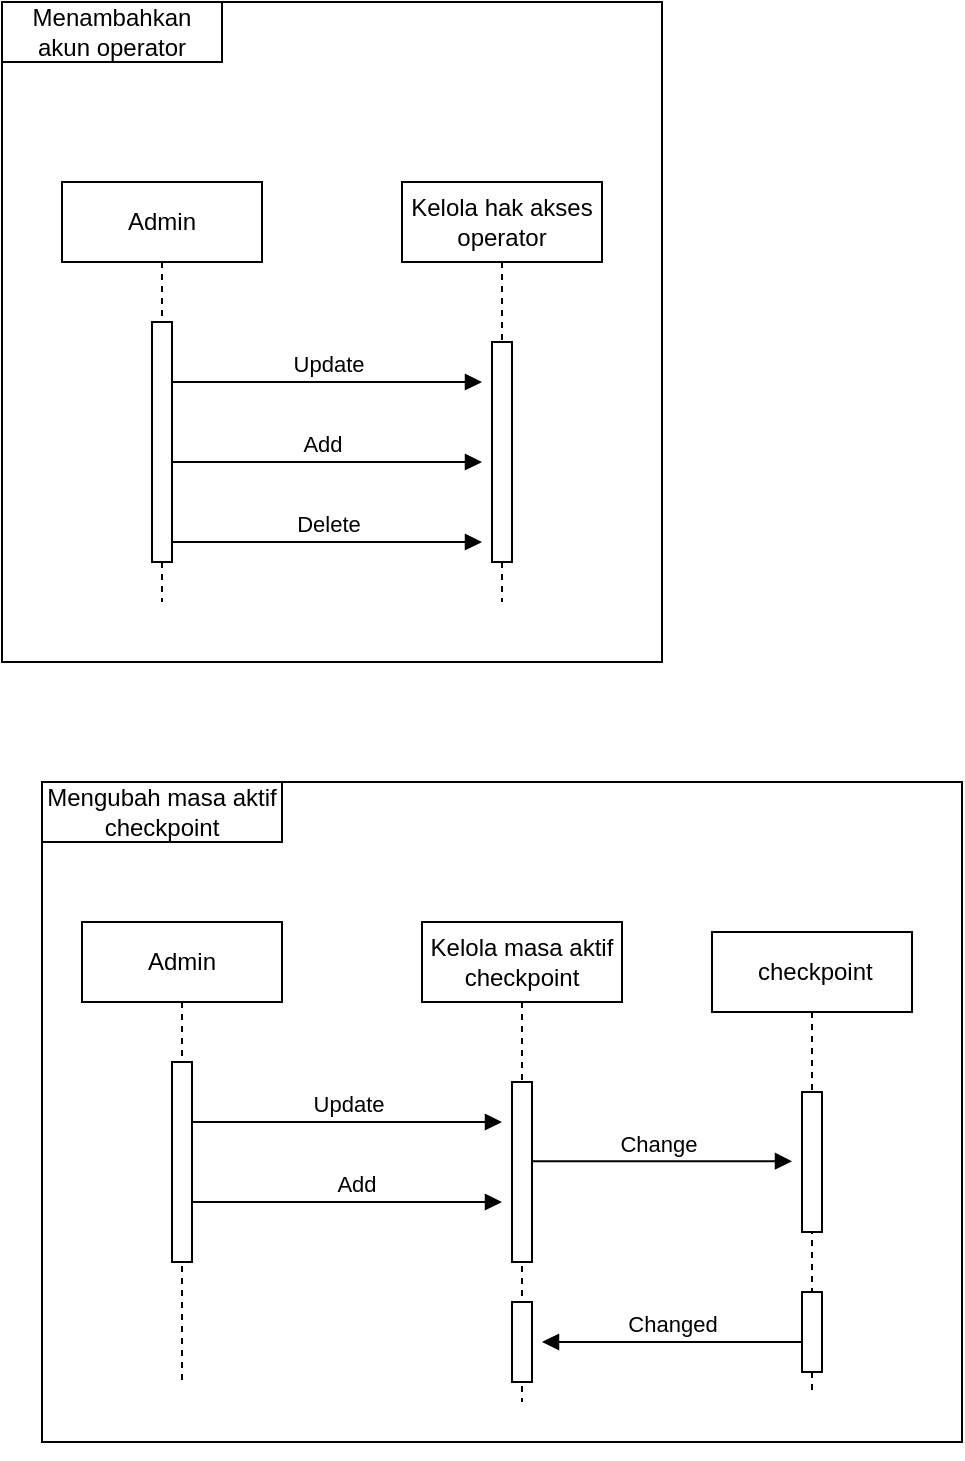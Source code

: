 <mxfile version="22.1.16" type="github">
  <diagram name="Page-1" id="2YBvvXClWsGukQMizWep">
    <mxGraphModel dx="993" dy="574" grid="1" gridSize="10" guides="1" tooltips="1" connect="1" arrows="1" fold="1" page="1" pageScale="1" pageWidth="850" pageHeight="1100" math="0" shadow="0">
      <root>
        <mxCell id="0" />
        <mxCell id="1" parent="0" />
        <mxCell id="aM9ryv3xv72pqoxQDRHE-1" value="Admin" style="shape=umlLifeline;perimeter=lifelinePerimeter;whiteSpace=wrap;html=1;container=0;dropTarget=0;collapsible=0;recursiveResize=0;outlineConnect=0;portConstraint=eastwest;newEdgeStyle={&quot;edgeStyle&quot;:&quot;elbowEdgeStyle&quot;,&quot;elbow&quot;:&quot;vertical&quot;,&quot;curved&quot;:0,&quot;rounded&quot;:0};" parent="1" vertex="1">
          <mxGeometry x="50" y="100" width="100" height="210" as="geometry" />
        </mxCell>
        <mxCell id="aM9ryv3xv72pqoxQDRHE-2" value="" style="html=1;points=[];perimeter=orthogonalPerimeter;outlineConnect=0;targetShapes=umlLifeline;portConstraint=eastwest;newEdgeStyle={&quot;edgeStyle&quot;:&quot;elbowEdgeStyle&quot;,&quot;elbow&quot;:&quot;vertical&quot;,&quot;curved&quot;:0,&quot;rounded&quot;:0};" parent="aM9ryv3xv72pqoxQDRHE-1" vertex="1">
          <mxGeometry x="45" y="70" width="10" height="120" as="geometry" />
        </mxCell>
        <mxCell id="aM9ryv3xv72pqoxQDRHE-5" value="Kelola hak akses operator" style="shape=umlLifeline;perimeter=lifelinePerimeter;whiteSpace=wrap;html=1;container=0;dropTarget=0;collapsible=0;recursiveResize=0;outlineConnect=0;portConstraint=eastwest;newEdgeStyle={&quot;edgeStyle&quot;:&quot;elbowEdgeStyle&quot;,&quot;elbow&quot;:&quot;vertical&quot;,&quot;curved&quot;:0,&quot;rounded&quot;:0};" parent="1" vertex="1">
          <mxGeometry x="220" y="100" width="100" height="210" as="geometry" />
        </mxCell>
        <mxCell id="aM9ryv3xv72pqoxQDRHE-6" value="" style="html=1;points=[];perimeter=orthogonalPerimeter;outlineConnect=0;targetShapes=umlLifeline;portConstraint=eastwest;newEdgeStyle={&quot;edgeStyle&quot;:&quot;elbowEdgeStyle&quot;,&quot;elbow&quot;:&quot;vertical&quot;,&quot;curved&quot;:0,&quot;rounded&quot;:0};" parent="aM9ryv3xv72pqoxQDRHE-5" vertex="1">
          <mxGeometry x="45" y="80" width="10" height="110" as="geometry" />
        </mxCell>
        <mxCell id="aM9ryv3xv72pqoxQDRHE-7" value="Update" style="html=1;verticalAlign=bottom;endArrow=block;edgeStyle=elbowEdgeStyle;elbow=vertical;curved=0;rounded=0;" parent="1" source="aM9ryv3xv72pqoxQDRHE-2" edge="1">
          <mxGeometry relative="1" as="geometry">
            <mxPoint x="-35" y="210" as="sourcePoint" />
            <Array as="points">
              <mxPoint x="130" y="200" />
            </Array>
            <mxPoint x="260" y="200" as="targetPoint" />
          </mxGeometry>
        </mxCell>
        <mxCell id="aM9ryv3xv72pqoxQDRHE-9" value="Add" style="html=1;verticalAlign=bottom;endArrow=block;edgeStyle=elbowEdgeStyle;elbow=vertical;curved=0;rounded=0;" parent="1" edge="1">
          <mxGeometry x="0.108" relative="1" as="geometry">
            <mxPoint x="105" y="264.44" as="sourcePoint" />
            <Array as="points">
              <mxPoint x="190" y="240" />
            </Array>
            <mxPoint x="260" y="240" as="targetPoint" />
            <mxPoint as="offset" />
          </mxGeometry>
        </mxCell>
        <mxCell id="R33GDs4EuDxw9YiRMqwr-9" value="Delete" style="html=1;verticalAlign=bottom;endArrow=block;edgeStyle=elbowEdgeStyle;elbow=vertical;curved=0;rounded=0;" edge="1" parent="1" source="aM9ryv3xv72pqoxQDRHE-2">
          <mxGeometry relative="1" as="geometry">
            <mxPoint x="110" y="280" as="sourcePoint" />
            <Array as="points" />
            <mxPoint x="260" y="280" as="targetPoint" />
          </mxGeometry>
        </mxCell>
        <mxCell id="R33GDs4EuDxw9YiRMqwr-20" value="Admin" style="shape=umlLifeline;perimeter=lifelinePerimeter;whiteSpace=wrap;html=1;container=0;dropTarget=0;collapsible=0;recursiveResize=0;outlineConnect=0;portConstraint=eastwest;newEdgeStyle={&quot;edgeStyle&quot;:&quot;elbowEdgeStyle&quot;,&quot;elbow&quot;:&quot;vertical&quot;,&quot;curved&quot;:0,&quot;rounded&quot;:0};" vertex="1" parent="1">
          <mxGeometry x="60" y="470" width="100" height="230" as="geometry" />
        </mxCell>
        <mxCell id="R33GDs4EuDxw9YiRMqwr-21" value="" style="html=1;points=[];perimeter=orthogonalPerimeter;outlineConnect=0;targetShapes=umlLifeline;portConstraint=eastwest;newEdgeStyle={&quot;edgeStyle&quot;:&quot;elbowEdgeStyle&quot;,&quot;elbow&quot;:&quot;vertical&quot;,&quot;curved&quot;:0,&quot;rounded&quot;:0};" vertex="1" parent="R33GDs4EuDxw9YiRMqwr-20">
          <mxGeometry x="45" y="70" width="10" height="100" as="geometry" />
        </mxCell>
        <mxCell id="R33GDs4EuDxw9YiRMqwr-22" value="Kelola masa aktif checkpoint" style="shape=umlLifeline;perimeter=lifelinePerimeter;whiteSpace=wrap;html=1;container=0;dropTarget=0;collapsible=0;recursiveResize=0;outlineConnect=0;portConstraint=eastwest;newEdgeStyle={&quot;edgeStyle&quot;:&quot;elbowEdgeStyle&quot;,&quot;elbow&quot;:&quot;vertical&quot;,&quot;curved&quot;:0,&quot;rounded&quot;:0};" vertex="1" parent="1">
          <mxGeometry x="230" y="470" width="100" height="240" as="geometry" />
        </mxCell>
        <mxCell id="R33GDs4EuDxw9YiRMqwr-23" value="" style="html=1;points=[];perimeter=orthogonalPerimeter;outlineConnect=0;targetShapes=umlLifeline;portConstraint=eastwest;newEdgeStyle={&quot;edgeStyle&quot;:&quot;elbowEdgeStyle&quot;,&quot;elbow&quot;:&quot;vertical&quot;,&quot;curved&quot;:0,&quot;rounded&quot;:0};" vertex="1" parent="R33GDs4EuDxw9YiRMqwr-22">
          <mxGeometry x="45" y="80" width="10" height="90" as="geometry" />
        </mxCell>
        <mxCell id="R33GDs4EuDxw9YiRMqwr-40" value="" style="html=1;points=[];perimeter=orthogonalPerimeter;outlineConnect=0;targetShapes=umlLifeline;portConstraint=eastwest;newEdgeStyle={&quot;edgeStyle&quot;:&quot;elbowEdgeStyle&quot;,&quot;elbow&quot;:&quot;vertical&quot;,&quot;curved&quot;:0,&quot;rounded&quot;:0};" vertex="1" parent="R33GDs4EuDxw9YiRMqwr-22">
          <mxGeometry x="45" y="190" width="10" height="40" as="geometry" />
        </mxCell>
        <mxCell id="R33GDs4EuDxw9YiRMqwr-24" value="Update" style="html=1;verticalAlign=bottom;endArrow=block;edgeStyle=elbowEdgeStyle;elbow=vertical;curved=0;rounded=0;" edge="1" parent="1" source="R33GDs4EuDxw9YiRMqwr-21">
          <mxGeometry relative="1" as="geometry">
            <mxPoint x="-25" y="580" as="sourcePoint" />
            <Array as="points">
              <mxPoint x="140" y="570" />
            </Array>
            <mxPoint x="270" y="570" as="targetPoint" />
          </mxGeometry>
        </mxCell>
        <mxCell id="R33GDs4EuDxw9YiRMqwr-25" value="Add" style="html=1;verticalAlign=bottom;endArrow=block;edgeStyle=elbowEdgeStyle;elbow=vertical;curved=0;rounded=0;" edge="1" parent="1">
          <mxGeometry x="0.108" relative="1" as="geometry">
            <mxPoint x="115" y="620" as="sourcePoint" />
            <Array as="points">
              <mxPoint x="200" y="610" />
            </Array>
            <mxPoint x="270" y="610" as="targetPoint" />
            <mxPoint as="offset" />
          </mxGeometry>
        </mxCell>
        <mxCell id="R33GDs4EuDxw9YiRMqwr-29" value="" style="whiteSpace=wrap;html=1;aspect=fixed;fillColor=none;" vertex="1" parent="1">
          <mxGeometry x="20" y="10" width="330" height="330" as="geometry" />
        </mxCell>
        <mxCell id="R33GDs4EuDxw9YiRMqwr-30" value="Menambahkan akun operator" style="rounded=0;whiteSpace=wrap;html=1;" vertex="1" parent="1">
          <mxGeometry x="20" y="10" width="110" height="30" as="geometry" />
        </mxCell>
        <mxCell id="R33GDs4EuDxw9YiRMqwr-31" value="" style="rounded=0;whiteSpace=wrap;html=1;fillColor=none;" vertex="1" parent="1">
          <mxGeometry x="40" y="400" width="460" height="330" as="geometry" />
        </mxCell>
        <mxCell id="R33GDs4EuDxw9YiRMqwr-32" value="Mengubah masa aktif checkpoint" style="rounded=0;whiteSpace=wrap;html=1;" vertex="1" parent="1">
          <mxGeometry x="40" y="400" width="120" height="30" as="geometry" />
        </mxCell>
        <mxCell id="R33GDs4EuDxw9YiRMqwr-34" value="&amp;nbsp;checkpoint" style="shape=umlLifeline;perimeter=lifelinePerimeter;whiteSpace=wrap;html=1;container=0;dropTarget=0;collapsible=0;recursiveResize=0;outlineConnect=0;portConstraint=eastwest;newEdgeStyle={&quot;edgeStyle&quot;:&quot;elbowEdgeStyle&quot;,&quot;elbow&quot;:&quot;vertical&quot;,&quot;curved&quot;:0,&quot;rounded&quot;:0};" vertex="1" parent="1">
          <mxGeometry x="375" y="475" width="100" height="230" as="geometry" />
        </mxCell>
        <mxCell id="R33GDs4EuDxw9YiRMqwr-35" value="" style="html=1;points=[];perimeter=orthogonalPerimeter;outlineConnect=0;targetShapes=umlLifeline;portConstraint=eastwest;newEdgeStyle={&quot;edgeStyle&quot;:&quot;elbowEdgeStyle&quot;,&quot;elbow&quot;:&quot;vertical&quot;,&quot;curved&quot;:0,&quot;rounded&quot;:0};" vertex="1" parent="R33GDs4EuDxw9YiRMqwr-34">
          <mxGeometry x="45" y="80" width="10" height="70" as="geometry" />
        </mxCell>
        <mxCell id="R33GDs4EuDxw9YiRMqwr-41" value="" style="html=1;points=[];perimeter=orthogonalPerimeter;outlineConnect=0;targetShapes=umlLifeline;portConstraint=eastwest;newEdgeStyle={&quot;edgeStyle&quot;:&quot;elbowEdgeStyle&quot;,&quot;elbow&quot;:&quot;vertical&quot;,&quot;curved&quot;:0,&quot;rounded&quot;:0};" vertex="1" parent="R33GDs4EuDxw9YiRMqwr-34">
          <mxGeometry x="45" y="180" width="10" height="40" as="geometry" />
        </mxCell>
        <mxCell id="R33GDs4EuDxw9YiRMqwr-36" value="Change" style="html=1;verticalAlign=bottom;endArrow=block;edgeStyle=elbowEdgeStyle;elbow=vertical;curved=0;rounded=0;" edge="1" parent="1">
          <mxGeometry relative="1" as="geometry">
            <mxPoint x="290" y="589.62" as="sourcePoint" />
            <Array as="points">
              <mxPoint x="285" y="589.62" />
            </Array>
            <mxPoint x="415" y="589.62" as="targetPoint" />
          </mxGeometry>
        </mxCell>
        <mxCell id="R33GDs4EuDxw9YiRMqwr-37" value="Changed" style="html=1;verticalAlign=bottom;endArrow=block;edgeStyle=elbowEdgeStyle;elbow=vertical;curved=0;rounded=0;" edge="1" parent="1">
          <mxGeometry relative="1" as="geometry">
            <mxPoint x="420" y="680" as="sourcePoint" />
            <Array as="points">
              <mxPoint x="420" y="680" />
            </Array>
            <mxPoint x="290" y="680.2" as="targetPoint" />
          </mxGeometry>
        </mxCell>
        <mxCell id="R33GDs4EuDxw9YiRMqwr-38" style="edgeStyle=orthogonalEdgeStyle;rounded=0;orthogonalLoop=1;jettySize=auto;html=1;exitX=0.5;exitY=1;exitDx=0;exitDy=0;" edge="1" parent="1" source="R33GDs4EuDxw9YiRMqwr-31" target="R33GDs4EuDxw9YiRMqwr-31">
          <mxGeometry relative="1" as="geometry" />
        </mxCell>
      </root>
    </mxGraphModel>
  </diagram>
</mxfile>
